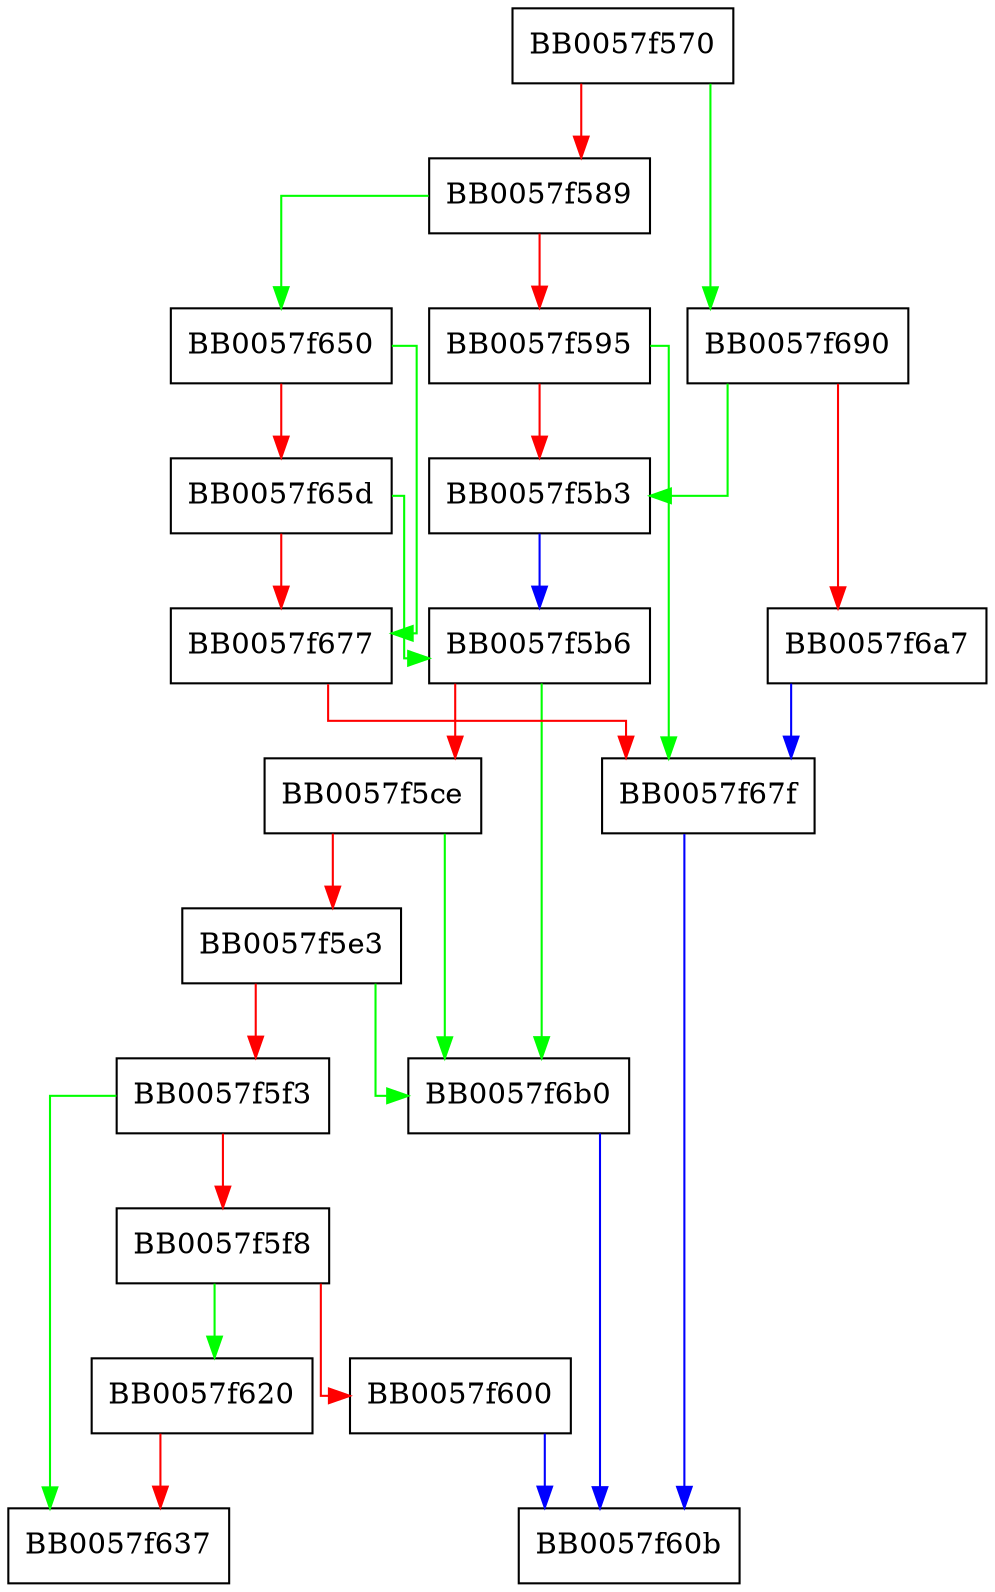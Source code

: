 digraph i2d_DSA_SIG {
  node [shape="box"];
  graph [splines=ortho];
  BB0057f570 -> BB0057f690 [color="green"];
  BB0057f570 -> BB0057f589 [color="red"];
  BB0057f589 -> BB0057f650 [color="green"];
  BB0057f589 -> BB0057f595 [color="red"];
  BB0057f595 -> BB0057f67f [color="green"];
  BB0057f595 -> BB0057f5b3 [color="red"];
  BB0057f5b3 -> BB0057f5b6 [color="blue"];
  BB0057f5b6 -> BB0057f6b0 [color="green"];
  BB0057f5b6 -> BB0057f5ce [color="red"];
  BB0057f5ce -> BB0057f6b0 [color="green"];
  BB0057f5ce -> BB0057f5e3 [color="red"];
  BB0057f5e3 -> BB0057f6b0 [color="green"];
  BB0057f5e3 -> BB0057f5f3 [color="red"];
  BB0057f5f3 -> BB0057f637 [color="green"];
  BB0057f5f3 -> BB0057f5f8 [color="red"];
  BB0057f5f8 -> BB0057f620 [color="green"];
  BB0057f5f8 -> BB0057f600 [color="red"];
  BB0057f600 -> BB0057f60b [color="blue"];
  BB0057f620 -> BB0057f637 [color="red"];
  BB0057f650 -> BB0057f677 [color="green"];
  BB0057f650 -> BB0057f65d [color="red"];
  BB0057f65d -> BB0057f5b6 [color="green"];
  BB0057f65d -> BB0057f677 [color="red"];
  BB0057f677 -> BB0057f67f [color="red"];
  BB0057f67f -> BB0057f60b [color="blue"];
  BB0057f690 -> BB0057f5b3 [color="green"];
  BB0057f690 -> BB0057f6a7 [color="red"];
  BB0057f6a7 -> BB0057f67f [color="blue"];
  BB0057f6b0 -> BB0057f60b [color="blue"];
}